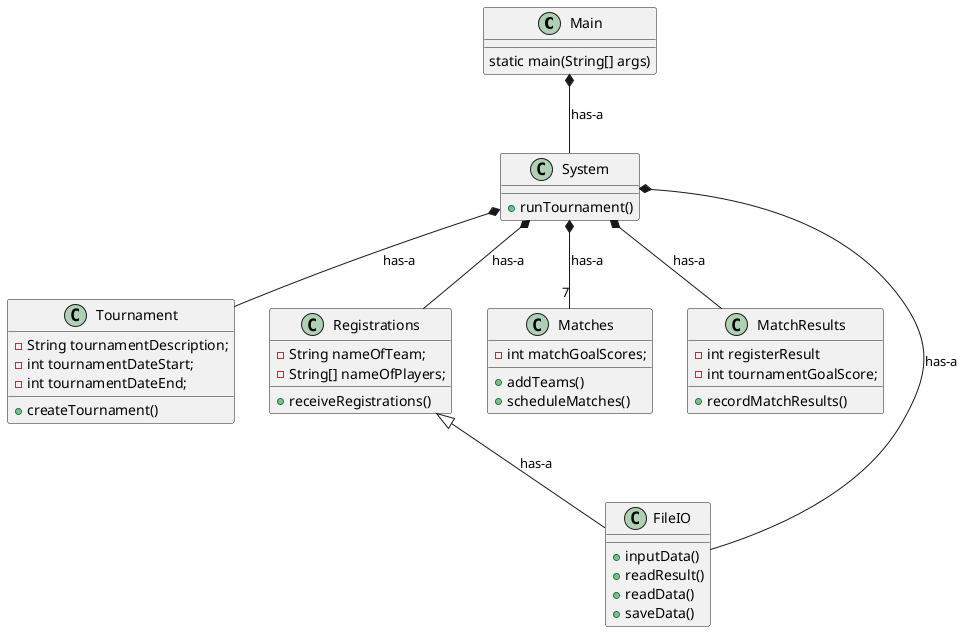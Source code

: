@startuml
class Main
{
static main(String[] args)
}

class System
{
    +runTournament()
}

class Tournament
{
    -String tournamentDescription;
    -int tournamentDateStart;
    -int tournamentDateEnd;

    +createTournament()
}

class Registrations
{
    -String nameOfTeam;
    -String[] nameOfPlayers;

    +receiveRegistrations()
}

class Matches
{
    -int matchGoalScores;

    +addTeams()
    +scheduleMatches()
}

class MatchResults
{
    - int registerResult
    - int tournamentGoalScore;
    +recordMatchResults()
}

class FileIO
{
    +inputData()
    +readResult()
    +readData()
    +saveData()
}

System *-- Tournament: has-a
System *-- Registrations: has-a
System *-- "7"Matches: has-a
System *-- MatchResults: has-a
System *-- FileIO: has-a
Registrations <|-- FileIO:has-a
Main *-- System: has-a

@enduml